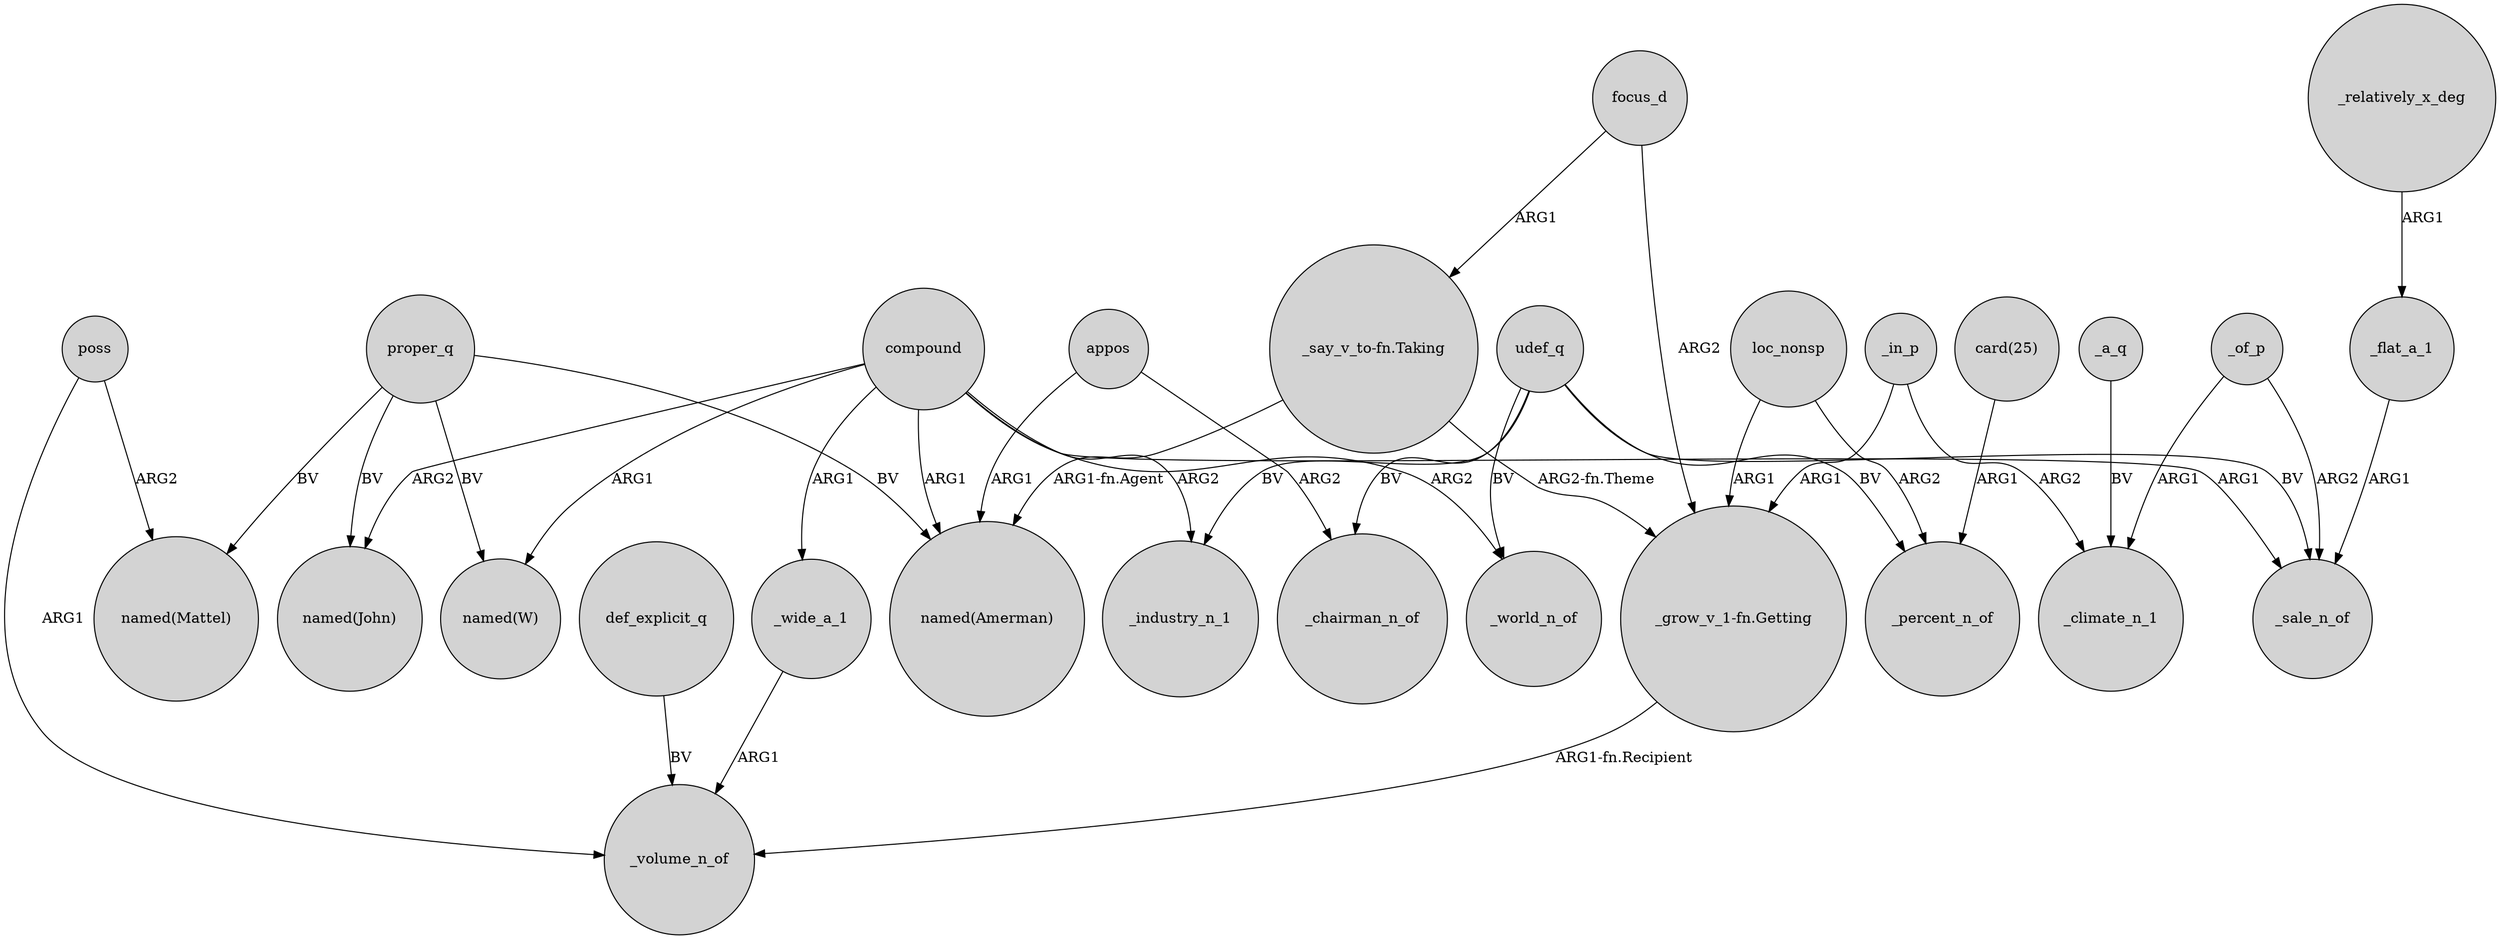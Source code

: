 digraph {
	node [shape=circle style=filled]
	compound -> "named(Amerman)" [label=ARG1]
	compound -> _industry_n_1 [label=ARG2]
	focus_d -> "_say_v_to-fn.Taking" [label=ARG1]
	udef_q -> _world_n_of [label=BV]
	proper_q -> "named(Amerman)" [label=BV]
	udef_q -> _chairman_n_of [label=BV]
	compound -> _wide_a_1 [label=ARG1]
	_wide_a_1 -> _volume_n_of [label=ARG1]
	poss -> _volume_n_of [label=ARG1]
	"_grow_v_1-fn.Getting" -> _volume_n_of [label="ARG1-fn.Recipient"]
	appos -> "named(Amerman)" [label=ARG1]
	"card(25)" -> _percent_n_of [label=ARG1]
	_of_p -> _sale_n_of [label=ARG2]
	udef_q -> _sale_n_of [label=BV]
	_of_p -> _climate_n_1 [label=ARG1]
	proper_q -> "named(Mattel)" [label=BV]
	"_say_v_to-fn.Taking" -> "named(Amerman)" [label="ARG1-fn.Agent"]
	compound -> "named(John)" [label=ARG2]
	proper_q -> "named(W)" [label=BV]
	_in_p -> _climate_n_1 [label=ARG2]
	udef_q -> _percent_n_of [label=BV]
	_flat_a_1 -> _sale_n_of [label=ARG1]
	_a_q -> _climate_n_1 [label=BV]
	poss -> "named(Mattel)" [label=ARG2]
	focus_d -> "_grow_v_1-fn.Getting" [label=ARG2]
	udef_q -> _industry_n_1 [label=BV]
	compound -> _world_n_of [label=ARG2]
	loc_nonsp -> "_grow_v_1-fn.Getting" [label=ARG1]
	_relatively_x_deg -> _flat_a_1 [label=ARG1]
	appos -> _chairman_n_of [label=ARG2]
	_in_p -> "_grow_v_1-fn.Getting" [label=ARG1]
	compound -> "named(W)" [label=ARG1]
	"_say_v_to-fn.Taking" -> "_grow_v_1-fn.Getting" [label="ARG2-fn.Theme"]
	def_explicit_q -> _volume_n_of [label=BV]
	compound -> _sale_n_of [label=ARG1]
	loc_nonsp -> _percent_n_of [label=ARG2]
	proper_q -> "named(John)" [label=BV]
}
